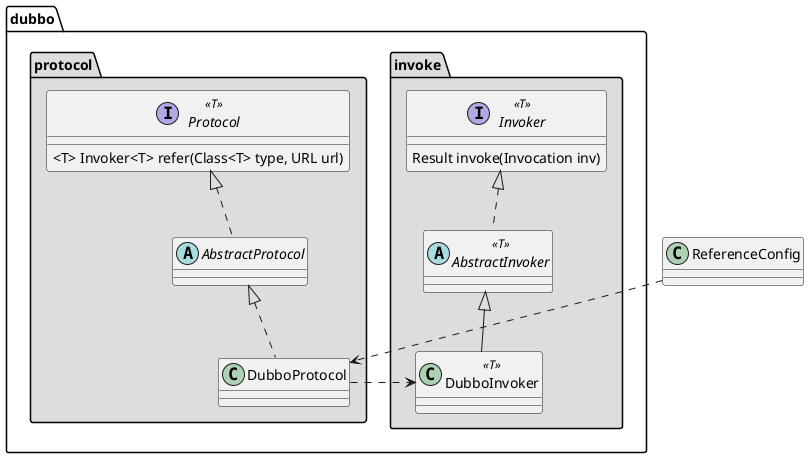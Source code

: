 @startuml
'http://blog.javachen.com/2016/02/29/plantuml-class-diagram.html
'泛化，Generalization：<|--
'关联，Association：<--
'组合，Composition：*--
'聚合，Aggregation：o--
'实现，Realization：<|..
'依赖，Dependency：<..

class ReferenceConfig

namespace dubbo.invoke #DDDDDD {
    interface Invoker<<T>>{
        Result invoke(Invocation inv)
    }
    abstract class AbstractInvoker<<T>>
    class DubboInvoker<<T>>
    Invoker <|..AbstractInvoker
    AbstractInvoker <|-- DubboInvoker
}
dubbo.protocol.DubboProtocol .> dubbo.invoke.DubboInvoker
namespace dubbo.protocol #DDDDDD {
    interface Protocol<<T>>{
        <T> Invoker<T> refer(Class<T> type, URL url)
    }
    abstract class AbstractProtocol
    class DubboProtocol
    Protocol <|..AbstractProtocol
    AbstractProtocol<|.. DubboProtocol
}
ReferenceConfig ..> dubbo.protocol.DubboProtocol

'Invoker <|..AbstractInvoker
'AbstractInvoker <|-- DubboInvoker
'DubboProtocol ..> DubboInvoker
'Protocol <|..AbstractProtocol
'AbstractProtocol<|.. DubboProtocol
''DubboProtocol <.. ReferenceConfig
'ReferenceConfig ..> DubboProtocol

@enduml
